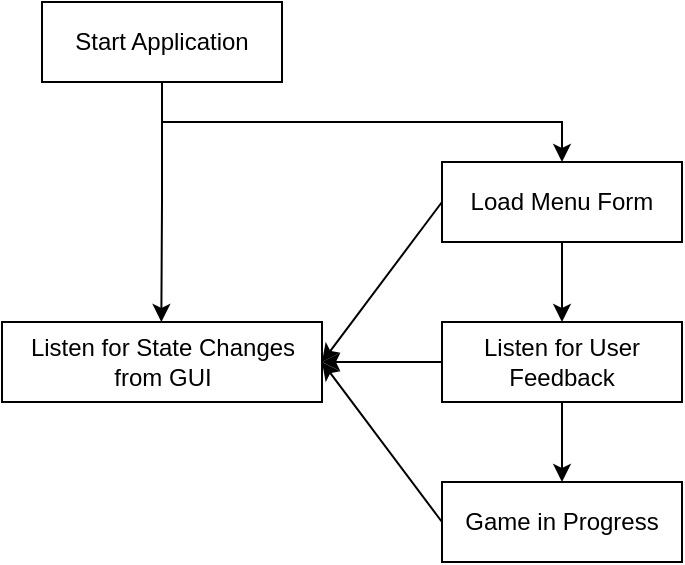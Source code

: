 <mxfile version="17.4.2" type="device" pages="3"><diagram id="sRwhBRh7PR3gB951U-vo" name="Core Logic Flowchart"><mxGraphModel dx="1343" dy="748" grid="1" gridSize="10" guides="1" tooltips="1" connect="1" arrows="1" fold="1" page="1" pageScale="1" pageWidth="850" pageHeight="1100" math="0" shadow="0"><root><mxCell id="0"/><mxCell id="1" parent="0"/><mxCell id="dftfva6CLsZV9BNzCbhJ-5" style="edgeStyle=orthogonalEdgeStyle;rounded=0;orthogonalLoop=1;jettySize=auto;html=1;exitX=0.5;exitY=1;exitDx=0;exitDy=0;entryX=0.5;entryY=0;entryDx=0;entryDy=0;" parent="1" source="dftfva6CLsZV9BNzCbhJ-1" target="dftfva6CLsZV9BNzCbhJ-2" edge="1"><mxGeometry relative="1" as="geometry"/></mxCell><mxCell id="dftfva6CLsZV9BNzCbhJ-7" style="edgeStyle=orthogonalEdgeStyle;rounded=0;orthogonalLoop=1;jettySize=auto;html=1;exitX=0.5;exitY=1;exitDx=0;exitDy=0;" parent="1" source="dftfva6CLsZV9BNzCbhJ-1" edge="1"><mxGeometry relative="1" as="geometry"><mxPoint x="99.667" y="200" as="targetPoint"/></mxGeometry></mxCell><mxCell id="dftfva6CLsZV9BNzCbhJ-1" value="Start Application" style="rounded=0;whiteSpace=wrap;html=1;" parent="1" vertex="1"><mxGeometry x="40" y="40" width="120" height="40" as="geometry"/></mxCell><mxCell id="dftfva6CLsZV9BNzCbhJ-6" style="edgeStyle=orthogonalEdgeStyle;rounded=0;orthogonalLoop=1;jettySize=auto;html=1;exitX=0.5;exitY=1;exitDx=0;exitDy=0;entryX=0.5;entryY=0;entryDx=0;entryDy=0;" parent="1" source="dftfva6CLsZV9BNzCbhJ-2" target="dftfva6CLsZV9BNzCbhJ-3" edge="1"><mxGeometry relative="1" as="geometry"/></mxCell><mxCell id="dftfva6CLsZV9BNzCbhJ-10" style="rounded=0;orthogonalLoop=1;jettySize=auto;html=1;exitX=0;exitY=0.5;exitDx=0;exitDy=0;entryX=1;entryY=0.5;entryDx=0;entryDy=0;" parent="1" source="dftfva6CLsZV9BNzCbhJ-2" target="dftfva6CLsZV9BNzCbhJ-8" edge="1"><mxGeometry relative="1" as="geometry"/></mxCell><mxCell id="dftfva6CLsZV9BNzCbhJ-2" value="Load Menu Form" style="rounded=0;whiteSpace=wrap;html=1;" parent="1" vertex="1"><mxGeometry x="240" y="120" width="120" height="40" as="geometry"/></mxCell><mxCell id="dftfva6CLsZV9BNzCbhJ-9" style="edgeStyle=orthogonalEdgeStyle;rounded=0;orthogonalLoop=1;jettySize=auto;html=1;exitX=0;exitY=0.5;exitDx=0;exitDy=0;entryX=1;entryY=0.5;entryDx=0;entryDy=0;" parent="1" source="dftfva6CLsZV9BNzCbhJ-3" target="dftfva6CLsZV9BNzCbhJ-8" edge="1"><mxGeometry relative="1" as="geometry"/></mxCell><mxCell id="dftfva6CLsZV9BNzCbhJ-13" style="edgeStyle=none;rounded=0;orthogonalLoop=1;jettySize=auto;html=1;exitX=0.5;exitY=1;exitDx=0;exitDy=0;entryX=0.5;entryY=0;entryDx=0;entryDy=0;" parent="1" source="dftfva6CLsZV9BNzCbhJ-3" target="dftfva6CLsZV9BNzCbhJ-11" edge="1"><mxGeometry relative="1" as="geometry"/></mxCell><mxCell id="dftfva6CLsZV9BNzCbhJ-3" value="Listen for User Feedback" style="rounded=0;whiteSpace=wrap;html=1;" parent="1" vertex="1"><mxGeometry x="240" y="200" width="120" height="40" as="geometry"/></mxCell><mxCell id="dftfva6CLsZV9BNzCbhJ-8" value="Listen for State Changes&lt;br&gt;from GUI" style="html=1;" parent="1" vertex="1"><mxGeometry x="20" y="200" width="160" height="40" as="geometry"/></mxCell><mxCell id="dftfva6CLsZV9BNzCbhJ-12" style="edgeStyle=none;rounded=0;orthogonalLoop=1;jettySize=auto;html=1;exitX=0;exitY=0.5;exitDx=0;exitDy=0;entryX=1;entryY=0.5;entryDx=0;entryDy=0;" parent="1" source="dftfva6CLsZV9BNzCbhJ-11" target="dftfva6CLsZV9BNzCbhJ-8" edge="1"><mxGeometry relative="1" as="geometry"/></mxCell><mxCell id="dftfva6CLsZV9BNzCbhJ-11" value="Game in Progress" style="rounded=0;whiteSpace=wrap;html=1;" parent="1" vertex="1"><mxGeometry x="240" y="280" width="120" height="40" as="geometry"/></mxCell></root></mxGraphModel></diagram><diagram id="lWg0HMWXFUnpIQhx9YnC" name="Page-2"><mxGraphModel dx="1208" dy="623" grid="1" gridSize="10" guides="1" tooltips="1" connect="1" arrows="1" fold="1" page="1" pageScale="1" pageWidth="850" pageHeight="1100" math="0" shadow="0"><root><mxCell id="0"/><mxCell id="1" parent="0"/><mxCell id="JyV3qI0CA6XZ_9rCnuVm-10" style="edgeStyle=orthogonalEdgeStyle;rounded=0;orthogonalLoop=1;jettySize=auto;html=1;exitX=0.75;exitY=0;exitDx=0;exitDy=0;entryX=0.5;entryY=1;entryDx=0;entryDy=0;" edge="1" parent="1" source="JyV3qI0CA6XZ_9rCnuVm-1" target="JyV3qI0CA6XZ_9rCnuVm-5"><mxGeometry relative="1" as="geometry"/></mxCell><mxCell id="JyV3qI0CA6XZ_9rCnuVm-1" value="GameWindow" style="rounded=1;whiteSpace=wrap;html=1;" vertex="1" parent="1"><mxGeometry x="320" y="350" width="120" height="60" as="geometry"/></mxCell><mxCell id="JyV3qI0CA6XZ_9rCnuVm-9" style="edgeStyle=orthogonalEdgeStyle;rounded=0;orthogonalLoop=1;jettySize=auto;html=1;entryX=0.25;entryY=0;entryDx=0;entryDy=0;" edge="1" parent="1" source="JyV3qI0CA6XZ_9rCnuVm-2" target="JyV3qI0CA6XZ_9rCnuVm-1"><mxGeometry relative="1" as="geometry"/></mxCell><mxCell id="JyV3qI0CA6XZ_9rCnuVm-2" value="AttackGrid" style="rounded=0;whiteSpace=wrap;html=1;" vertex="1" parent="1"><mxGeometry x="230" y="250" width="120" height="60" as="geometry"/></mxCell><mxCell id="JyV3qI0CA6XZ_9rCnuVm-4" value="GUIComponents" style="text;html=1;strokeColor=none;fillColor=none;align=center;verticalAlign=middle;whiteSpace=wrap;rounded=0;" vertex="1" parent="1"><mxGeometry x="240" y="330" width="60" height="30" as="geometry"/></mxCell><mxCell id="JyV3qI0CA6XZ_9rCnuVm-11" style="edgeStyle=orthogonalEdgeStyle;rounded=0;orthogonalLoop=1;jettySize=auto;html=1;exitX=0.5;exitY=0;exitDx=0;exitDy=0;entryX=0.5;entryY=1;entryDx=0;entryDy=0;" edge="1" parent="1" source="JyV3qI0CA6XZ_9rCnuVm-5" target="JyV3qI0CA6XZ_9rCnuVm-6"><mxGeometry relative="1" as="geometry"/></mxCell><mxCell id="JyV3qI0CA6XZ_9rCnuVm-5" value="Game" style="rounded=0;whiteSpace=wrap;html=1;" vertex="1" parent="1"><mxGeometry x="400" y="250" width="120" height="60" as="geometry"/></mxCell><mxCell id="JyV3qI0CA6XZ_9rCnuVm-12" style="edgeStyle=orthogonalEdgeStyle;rounded=0;orthogonalLoop=1;jettySize=auto;html=1;exitX=0.5;exitY=0;exitDx=0;exitDy=0;entryX=0.5;entryY=1;entryDx=0;entryDy=0;" edge="1" parent="1" source="JyV3qI0CA6XZ_9rCnuVm-6" target="JyV3qI0CA6XZ_9rCnuVm-7"><mxGeometry relative="1" as="geometry"/></mxCell><mxCell id="JyV3qI0CA6XZ_9rCnuVm-6" value="Player" style="rounded=0;whiteSpace=wrap;html=1;" vertex="1" parent="1"><mxGeometry x="400" y="160" width="120" height="60" as="geometry"/></mxCell><mxCell id="JyV3qI0CA6XZ_9rCnuVm-7" value="AttackBoard" style="rounded=0;whiteSpace=wrap;html=1;" vertex="1" parent="1"><mxGeometry x="400" y="60" width="120" height="60" as="geometry"/></mxCell><mxCell id="JyV3qI0CA6XZ_9rCnuVm-8" value="" style="shape=umlLifeline;participant=umlActor;perimeter=lifelinePerimeter;whiteSpace=wrap;html=1;container=1;collapsible=0;recursiveResize=0;verticalAlign=top;spacingTop=36;outlineConnect=0;" vertex="1" parent="1"><mxGeometry x="240" y="160" width="20" height="90" as="geometry"/></mxCell></root></mxGraphModel></diagram><diagram id="N_bkjQBuC7bn90IlOAEN" name="Page-3"><mxGraphModel dx="1449" dy="748" grid="1" gridSize="10" guides="1" tooltips="1" connect="1" arrows="1" fold="1" page="1" pageScale="1" pageWidth="850" pageHeight="1100" math="0" shadow="0"><root><mxCell id="0"/><mxCell id="1" parent="0"/><mxCell id="y7YM4xWh-Ieh_OmKl6dC-4" value="&lt;span&gt;Button&lt;/span&gt;" style="shape=umlLifeline;perimeter=lifelinePerimeter;whiteSpace=wrap;html=1;container=1;collapsible=0;recursiveResize=0;outlineConnect=0;" vertex="1" parent="1"><mxGeometry x="40" y="40" width="100" height="130" as="geometry"/></mxCell><mxCell id="y7YM4xWh-Ieh_OmKl6dC-5" value="&lt;span&gt;AttackGrid&lt;/span&gt;" style="shape=umlLifeline;perimeter=lifelinePerimeter;whiteSpace=wrap;html=1;container=1;collapsible=0;recursiveResize=0;outlineConnect=0;" vertex="1" parent="1"><mxGeometry x="200" y="40" width="100" height="130" as="geometry"/></mxCell><mxCell id="y7YM4xWh-Ieh_OmKl6dC-6" value="&lt;span&gt;GameWindow&lt;/span&gt;" style="shape=umlLifeline;perimeter=lifelinePerimeter;whiteSpace=wrap;html=1;container=1;collapsible=0;recursiveResize=0;outlineConnect=0;" vertex="1" parent="1"><mxGeometry x="360" y="40" width="100" height="130" as="geometry"/></mxCell><mxCell id="y7YM4xWh-Ieh_OmKl6dC-11" style="edgeStyle=orthogonalEdgeStyle;rounded=0;orthogonalLoop=1;jettySize=auto;html=1;exitX=1;exitY=0.25;exitDx=0;exitDy=0;entryX=0;entryY=0.25;entryDx=0;entryDy=0;" edge="1" parent="1" source="y7YM4xWh-Ieh_OmKl6dC-7" target="y7YM4xWh-Ieh_OmKl6dC-9"><mxGeometry relative="1" as="geometry"/></mxCell><mxCell id="y7YM4xWh-Ieh_OmKl6dC-7" value="" style="html=1;" vertex="1" parent="1"><mxGeometry x="80" y="150" width="20" height="80" as="geometry"/></mxCell><mxCell id="y7YM4xWh-Ieh_OmKl6dC-9" value="" style="html=1;" vertex="1" parent="1"><mxGeometry x="240" y="150" width="20" height="80" as="geometry"/></mxCell><mxCell id="y7YM4xWh-Ieh_OmKl6dC-10" value="" style="html=1;" vertex="1" parent="1"><mxGeometry x="400" y="150" width="20" height="80" as="geometry"/></mxCell><mxCell id="y7YM4xWh-Ieh_OmKl6dC-12" value="Click Event" style="text;html=1;strokeColor=none;fillColor=none;align=center;verticalAlign=middle;whiteSpace=wrap;rounded=0;" vertex="1" parent="1"><mxGeometry x="130" y="150" width="70" height="30" as="geometry"/></mxCell></root></mxGraphModel></diagram></mxfile>